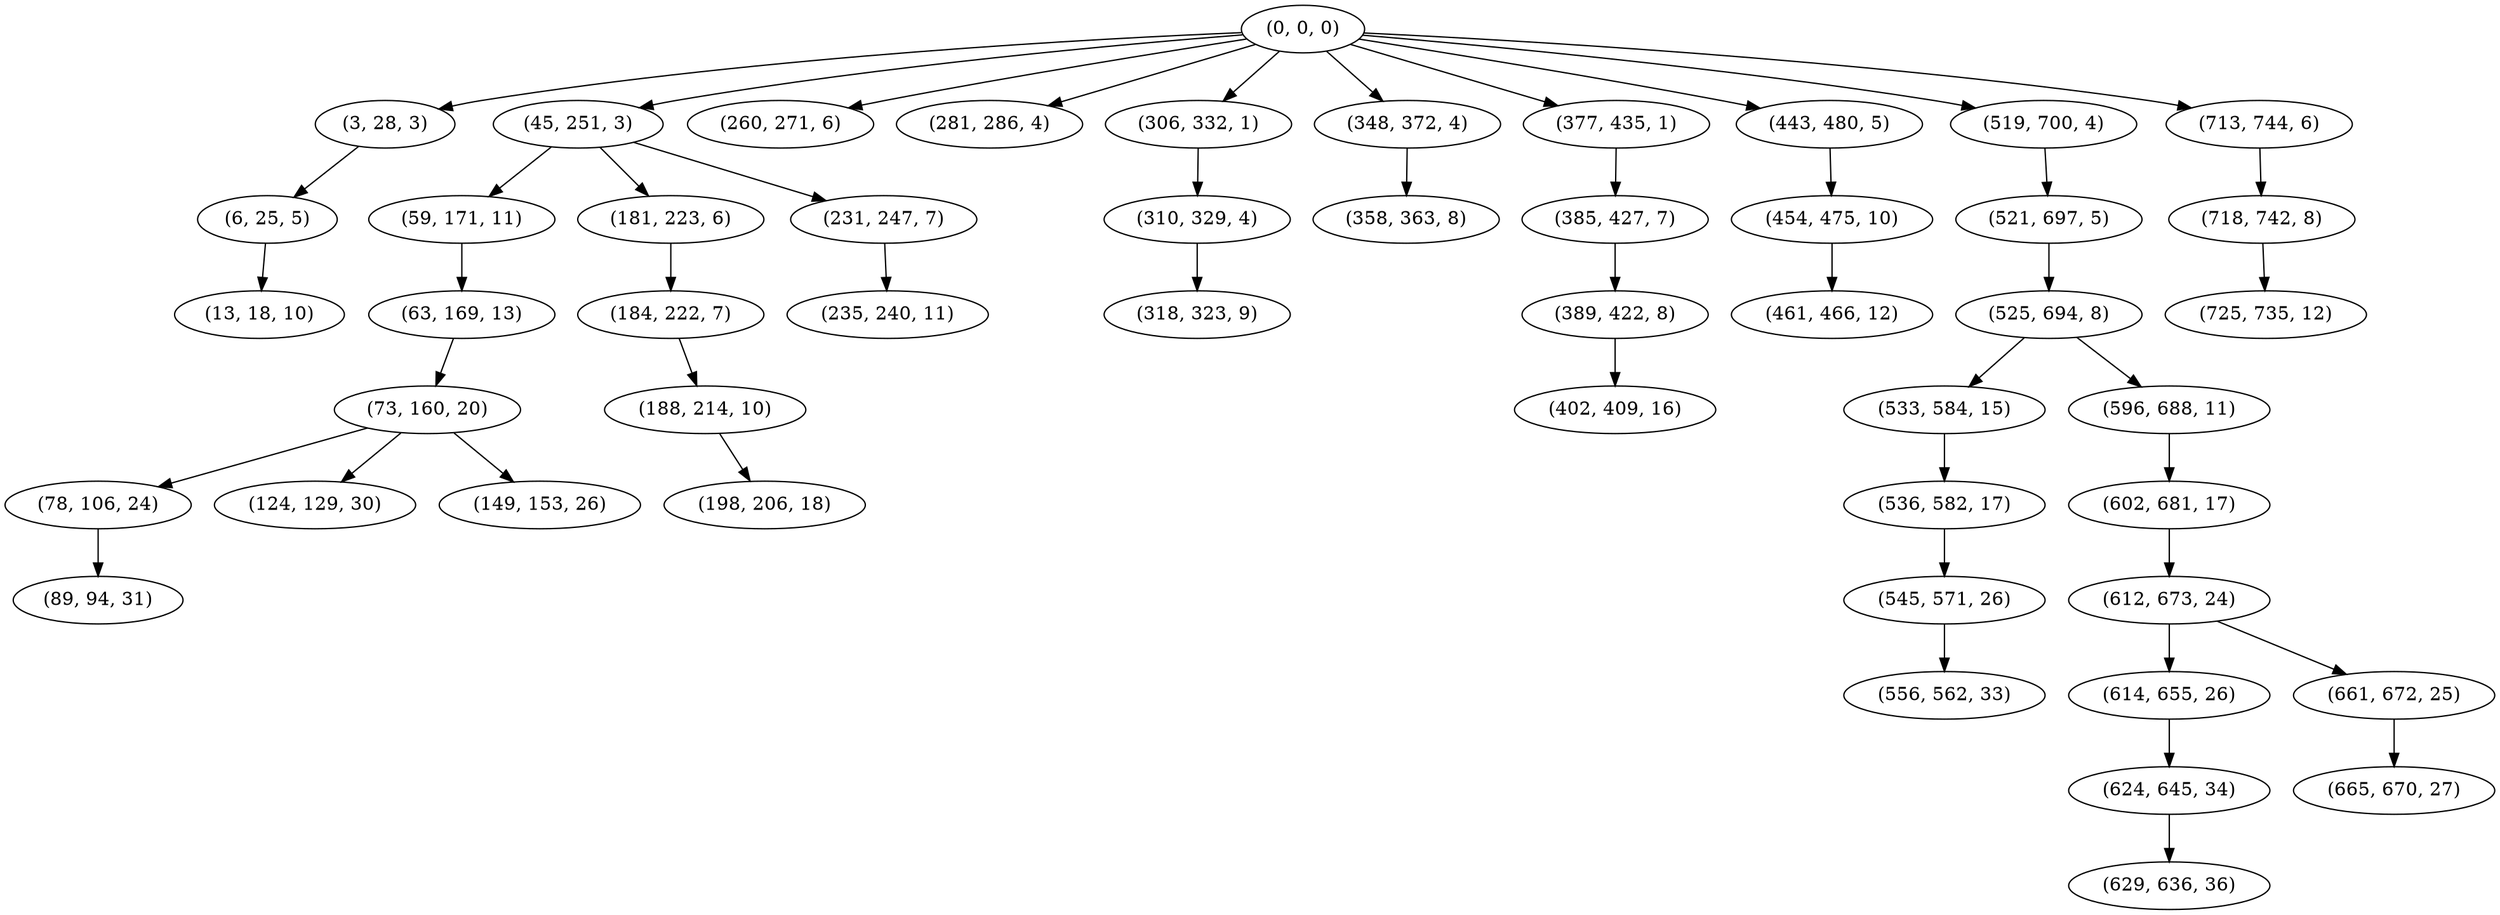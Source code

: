 digraph tree {
    "(0, 0, 0)";
    "(3, 28, 3)";
    "(6, 25, 5)";
    "(13, 18, 10)";
    "(45, 251, 3)";
    "(59, 171, 11)";
    "(63, 169, 13)";
    "(73, 160, 20)";
    "(78, 106, 24)";
    "(89, 94, 31)";
    "(124, 129, 30)";
    "(149, 153, 26)";
    "(181, 223, 6)";
    "(184, 222, 7)";
    "(188, 214, 10)";
    "(198, 206, 18)";
    "(231, 247, 7)";
    "(235, 240, 11)";
    "(260, 271, 6)";
    "(281, 286, 4)";
    "(306, 332, 1)";
    "(310, 329, 4)";
    "(318, 323, 9)";
    "(348, 372, 4)";
    "(358, 363, 8)";
    "(377, 435, 1)";
    "(385, 427, 7)";
    "(389, 422, 8)";
    "(402, 409, 16)";
    "(443, 480, 5)";
    "(454, 475, 10)";
    "(461, 466, 12)";
    "(519, 700, 4)";
    "(521, 697, 5)";
    "(525, 694, 8)";
    "(533, 584, 15)";
    "(536, 582, 17)";
    "(545, 571, 26)";
    "(556, 562, 33)";
    "(596, 688, 11)";
    "(602, 681, 17)";
    "(612, 673, 24)";
    "(614, 655, 26)";
    "(624, 645, 34)";
    "(629, 636, 36)";
    "(661, 672, 25)";
    "(665, 670, 27)";
    "(713, 744, 6)";
    "(718, 742, 8)";
    "(725, 735, 12)";
    "(0, 0, 0)" -> "(3, 28, 3)";
    "(0, 0, 0)" -> "(45, 251, 3)";
    "(0, 0, 0)" -> "(260, 271, 6)";
    "(0, 0, 0)" -> "(281, 286, 4)";
    "(0, 0, 0)" -> "(306, 332, 1)";
    "(0, 0, 0)" -> "(348, 372, 4)";
    "(0, 0, 0)" -> "(377, 435, 1)";
    "(0, 0, 0)" -> "(443, 480, 5)";
    "(0, 0, 0)" -> "(519, 700, 4)";
    "(0, 0, 0)" -> "(713, 744, 6)";
    "(3, 28, 3)" -> "(6, 25, 5)";
    "(6, 25, 5)" -> "(13, 18, 10)";
    "(45, 251, 3)" -> "(59, 171, 11)";
    "(45, 251, 3)" -> "(181, 223, 6)";
    "(45, 251, 3)" -> "(231, 247, 7)";
    "(59, 171, 11)" -> "(63, 169, 13)";
    "(63, 169, 13)" -> "(73, 160, 20)";
    "(73, 160, 20)" -> "(78, 106, 24)";
    "(73, 160, 20)" -> "(124, 129, 30)";
    "(73, 160, 20)" -> "(149, 153, 26)";
    "(78, 106, 24)" -> "(89, 94, 31)";
    "(181, 223, 6)" -> "(184, 222, 7)";
    "(184, 222, 7)" -> "(188, 214, 10)";
    "(188, 214, 10)" -> "(198, 206, 18)";
    "(231, 247, 7)" -> "(235, 240, 11)";
    "(306, 332, 1)" -> "(310, 329, 4)";
    "(310, 329, 4)" -> "(318, 323, 9)";
    "(348, 372, 4)" -> "(358, 363, 8)";
    "(377, 435, 1)" -> "(385, 427, 7)";
    "(385, 427, 7)" -> "(389, 422, 8)";
    "(389, 422, 8)" -> "(402, 409, 16)";
    "(443, 480, 5)" -> "(454, 475, 10)";
    "(454, 475, 10)" -> "(461, 466, 12)";
    "(519, 700, 4)" -> "(521, 697, 5)";
    "(521, 697, 5)" -> "(525, 694, 8)";
    "(525, 694, 8)" -> "(533, 584, 15)";
    "(525, 694, 8)" -> "(596, 688, 11)";
    "(533, 584, 15)" -> "(536, 582, 17)";
    "(536, 582, 17)" -> "(545, 571, 26)";
    "(545, 571, 26)" -> "(556, 562, 33)";
    "(596, 688, 11)" -> "(602, 681, 17)";
    "(602, 681, 17)" -> "(612, 673, 24)";
    "(612, 673, 24)" -> "(614, 655, 26)";
    "(612, 673, 24)" -> "(661, 672, 25)";
    "(614, 655, 26)" -> "(624, 645, 34)";
    "(624, 645, 34)" -> "(629, 636, 36)";
    "(661, 672, 25)" -> "(665, 670, 27)";
    "(713, 744, 6)" -> "(718, 742, 8)";
    "(718, 742, 8)" -> "(725, 735, 12)";
}
